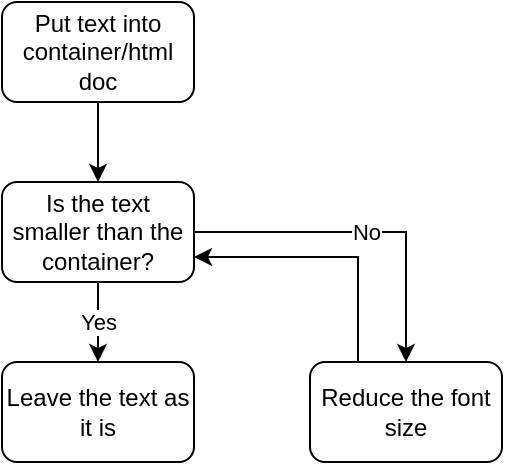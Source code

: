<mxfile version="21.3.4" type="device">
  <diagram name="Page-1" id="FOlJ0Cv1EYDMTXUwUOTk">
    <mxGraphModel dx="596" dy="381" grid="1" gridSize="10" guides="1" tooltips="1" connect="1" arrows="1" fold="1" page="1" pageScale="1" pageWidth="827" pageHeight="1169" math="0" shadow="0">
      <root>
        <mxCell id="0" />
        <mxCell id="1" parent="0" />
        <mxCell id="KlMKxKdMy3NM37eBNTFn-8" style="edgeStyle=orthogonalEdgeStyle;rounded=0;orthogonalLoop=1;jettySize=auto;html=1;" edge="1" parent="1" source="KlMKxKdMy3NM37eBNTFn-2" target="KlMKxKdMy3NM37eBNTFn-7">
          <mxGeometry relative="1" as="geometry" />
        </mxCell>
        <mxCell id="KlMKxKdMy3NM37eBNTFn-2" value="Put text into container/html doc" style="rounded=1;whiteSpace=wrap;html=1;" vertex="1" parent="1">
          <mxGeometry x="366" y="30" width="96" height="50" as="geometry" />
        </mxCell>
        <mxCell id="KlMKxKdMy3NM37eBNTFn-13" value="Yes" style="edgeStyle=orthogonalEdgeStyle;rounded=0;orthogonalLoop=1;jettySize=auto;html=1;entryX=0.5;entryY=0;entryDx=0;entryDy=0;" edge="1" parent="1" source="KlMKxKdMy3NM37eBNTFn-7" target="KlMKxKdMy3NM37eBNTFn-12">
          <mxGeometry relative="1" as="geometry" />
        </mxCell>
        <mxCell id="KlMKxKdMy3NM37eBNTFn-15" value="No" style="edgeStyle=orthogonalEdgeStyle;rounded=0;orthogonalLoop=1;jettySize=auto;html=1;" edge="1" parent="1" source="KlMKxKdMy3NM37eBNTFn-7" target="KlMKxKdMy3NM37eBNTFn-14">
          <mxGeometry x="0.006" relative="1" as="geometry">
            <mxPoint as="offset" />
          </mxGeometry>
        </mxCell>
        <mxCell id="KlMKxKdMy3NM37eBNTFn-7" value="Is the text smaller than the container?" style="rounded=1;whiteSpace=wrap;html=1;" vertex="1" parent="1">
          <mxGeometry x="366" y="120" width="96" height="50" as="geometry" />
        </mxCell>
        <mxCell id="KlMKxKdMy3NM37eBNTFn-12" value="Leave the text as it is" style="rounded=1;whiteSpace=wrap;html=1;" vertex="1" parent="1">
          <mxGeometry x="366" y="210" width="96" height="50" as="geometry" />
        </mxCell>
        <mxCell id="KlMKxKdMy3NM37eBNTFn-16" style="edgeStyle=orthogonalEdgeStyle;rounded=0;orthogonalLoop=1;jettySize=auto;html=1;exitX=0.25;exitY=0;exitDx=0;exitDy=0;entryX=1;entryY=0.75;entryDx=0;entryDy=0;" edge="1" parent="1" source="KlMKxKdMy3NM37eBNTFn-14" target="KlMKxKdMy3NM37eBNTFn-7">
          <mxGeometry relative="1" as="geometry" />
        </mxCell>
        <mxCell id="KlMKxKdMy3NM37eBNTFn-14" value="Reduce the font size" style="rounded=1;whiteSpace=wrap;html=1;" vertex="1" parent="1">
          <mxGeometry x="520" y="210" width="96" height="50" as="geometry" />
        </mxCell>
      </root>
    </mxGraphModel>
  </diagram>
</mxfile>
